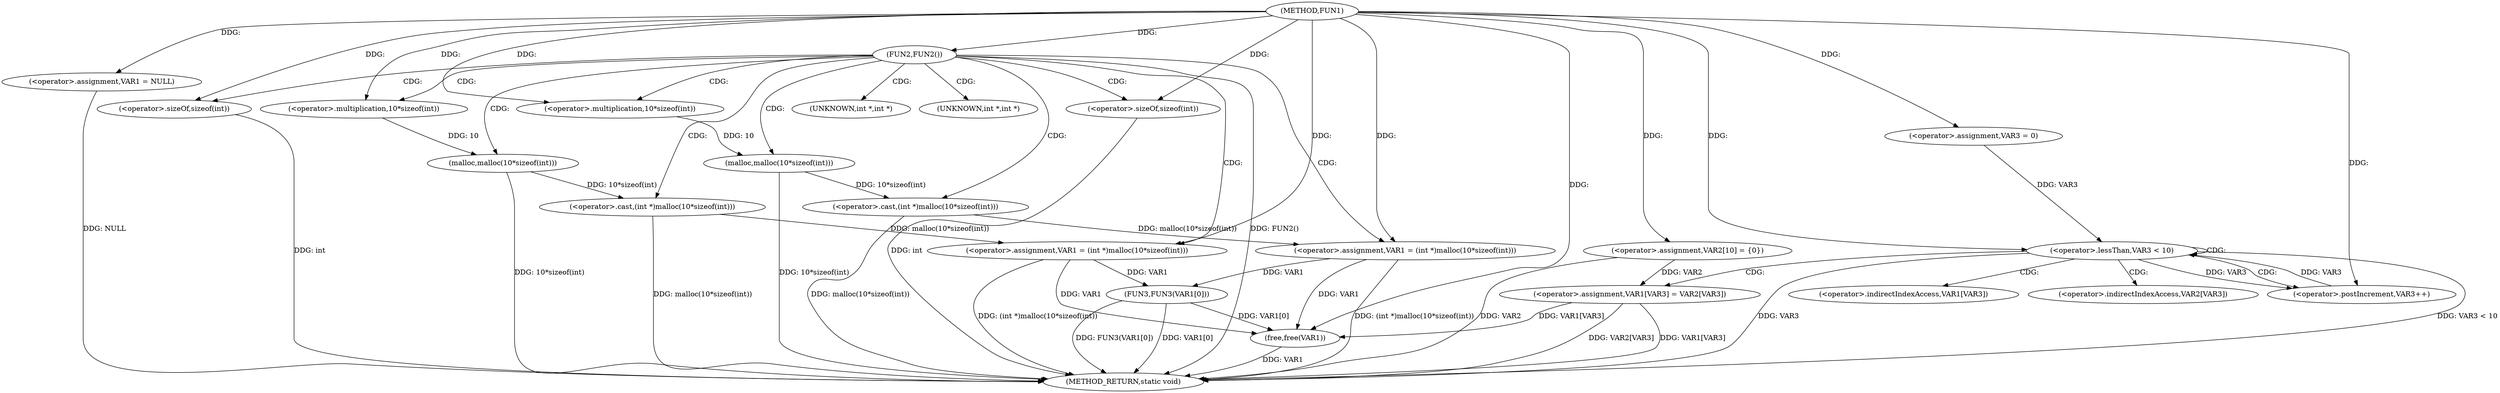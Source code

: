 digraph FUN1 {  
"1000100" [label = "(METHOD,FUN1)" ]
"1000157" [label = "(METHOD_RETURN,static void)" ]
"1000103" [label = "(<operator>.assignment,VAR1 = NULL)" ]
"1000107" [label = "(FUN2,FUN2())" ]
"1000109" [label = "(<operator>.assignment,VAR1 = (int *)malloc(10*sizeof(int)))" ]
"1000111" [label = "(<operator>.cast,(int *)malloc(10*sizeof(int)))" ]
"1000113" [label = "(malloc,malloc(10*sizeof(int)))" ]
"1000114" [label = "(<operator>.multiplication,10*sizeof(int))" ]
"1000116" [label = "(<operator>.sizeOf,sizeof(int))" ]
"1000120" [label = "(<operator>.assignment,VAR1 = (int *)malloc(10*sizeof(int)))" ]
"1000122" [label = "(<operator>.cast,(int *)malloc(10*sizeof(int)))" ]
"1000124" [label = "(malloc,malloc(10*sizeof(int)))" ]
"1000125" [label = "(<operator>.multiplication,10*sizeof(int))" ]
"1000127" [label = "(<operator>.sizeOf,sizeof(int))" ]
"1000131" [label = "(<operator>.assignment,VAR2[10] = {0})" ]
"1000135" [label = "(<operator>.assignment,VAR3 = 0)" ]
"1000138" [label = "(<operator>.lessThan,VAR3 < 10)" ]
"1000141" [label = "(<operator>.postIncrement,VAR3++)" ]
"1000144" [label = "(<operator>.assignment,VAR1[VAR3] = VAR2[VAR3])" ]
"1000151" [label = "(FUN3,FUN3(VAR1[0]))" ]
"1000155" [label = "(free,free(VAR1))" ]
"1000112" [label = "(UNKNOWN,int *,int *)" ]
"1000123" [label = "(UNKNOWN,int *,int *)" ]
"1000145" [label = "(<operator>.indirectIndexAccess,VAR1[VAR3])" ]
"1000148" [label = "(<operator>.indirectIndexAccess,VAR2[VAR3])" ]
  "1000116" -> "1000157"  [ label = "DDG: int"] 
  "1000124" -> "1000157"  [ label = "DDG: 10*sizeof(int)"] 
  "1000103" -> "1000157"  [ label = "DDG: NULL"] 
  "1000113" -> "1000157"  [ label = "DDG: 10*sizeof(int)"] 
  "1000151" -> "1000157"  [ label = "DDG: VAR1[0]"] 
  "1000144" -> "1000157"  [ label = "DDG: VAR2[VAR3]"] 
  "1000107" -> "1000157"  [ label = "DDG: FUN2()"] 
  "1000151" -> "1000157"  [ label = "DDG: FUN3(VAR1[0])"] 
  "1000131" -> "1000157"  [ label = "DDG: VAR2"] 
  "1000138" -> "1000157"  [ label = "DDG: VAR3"] 
  "1000111" -> "1000157"  [ label = "DDG: malloc(10*sizeof(int))"] 
  "1000120" -> "1000157"  [ label = "DDG: (int *)malloc(10*sizeof(int))"] 
  "1000144" -> "1000157"  [ label = "DDG: VAR1[VAR3]"] 
  "1000138" -> "1000157"  [ label = "DDG: VAR3 < 10"] 
  "1000127" -> "1000157"  [ label = "DDG: int"] 
  "1000155" -> "1000157"  [ label = "DDG: VAR1"] 
  "1000109" -> "1000157"  [ label = "DDG: (int *)malloc(10*sizeof(int))"] 
  "1000122" -> "1000157"  [ label = "DDG: malloc(10*sizeof(int))"] 
  "1000100" -> "1000103"  [ label = "DDG: "] 
  "1000100" -> "1000107"  [ label = "DDG: "] 
  "1000111" -> "1000109"  [ label = "DDG: malloc(10*sizeof(int))"] 
  "1000100" -> "1000109"  [ label = "DDG: "] 
  "1000113" -> "1000111"  [ label = "DDG: 10*sizeof(int)"] 
  "1000114" -> "1000113"  [ label = "DDG: 10"] 
  "1000100" -> "1000114"  [ label = "DDG: "] 
  "1000100" -> "1000116"  [ label = "DDG: "] 
  "1000122" -> "1000120"  [ label = "DDG: malloc(10*sizeof(int))"] 
  "1000100" -> "1000120"  [ label = "DDG: "] 
  "1000124" -> "1000122"  [ label = "DDG: 10*sizeof(int)"] 
  "1000125" -> "1000124"  [ label = "DDG: 10"] 
  "1000100" -> "1000125"  [ label = "DDG: "] 
  "1000100" -> "1000127"  [ label = "DDG: "] 
  "1000100" -> "1000131"  [ label = "DDG: "] 
  "1000100" -> "1000135"  [ label = "DDG: "] 
  "1000141" -> "1000138"  [ label = "DDG: VAR3"] 
  "1000135" -> "1000138"  [ label = "DDG: VAR3"] 
  "1000100" -> "1000138"  [ label = "DDG: "] 
  "1000138" -> "1000141"  [ label = "DDG: VAR3"] 
  "1000100" -> "1000141"  [ label = "DDG: "] 
  "1000131" -> "1000144"  [ label = "DDG: VAR2"] 
  "1000120" -> "1000151"  [ label = "DDG: VAR1"] 
  "1000109" -> "1000151"  [ label = "DDG: VAR1"] 
  "1000151" -> "1000155"  [ label = "DDG: VAR1[0]"] 
  "1000120" -> "1000155"  [ label = "DDG: VAR1"] 
  "1000109" -> "1000155"  [ label = "DDG: VAR1"] 
  "1000144" -> "1000155"  [ label = "DDG: VAR1[VAR3]"] 
  "1000100" -> "1000155"  [ label = "DDG: "] 
  "1000107" -> "1000112"  [ label = "CDG: "] 
  "1000107" -> "1000125"  [ label = "CDG: "] 
  "1000107" -> "1000116"  [ label = "CDG: "] 
  "1000107" -> "1000120"  [ label = "CDG: "] 
  "1000107" -> "1000113"  [ label = "CDG: "] 
  "1000107" -> "1000127"  [ label = "CDG: "] 
  "1000107" -> "1000111"  [ label = "CDG: "] 
  "1000107" -> "1000109"  [ label = "CDG: "] 
  "1000107" -> "1000123"  [ label = "CDG: "] 
  "1000107" -> "1000124"  [ label = "CDG: "] 
  "1000107" -> "1000114"  [ label = "CDG: "] 
  "1000107" -> "1000122"  [ label = "CDG: "] 
  "1000138" -> "1000141"  [ label = "CDG: "] 
  "1000138" -> "1000145"  [ label = "CDG: "] 
  "1000138" -> "1000148"  [ label = "CDG: "] 
  "1000138" -> "1000144"  [ label = "CDG: "] 
  "1000138" -> "1000138"  [ label = "CDG: "] 
}
